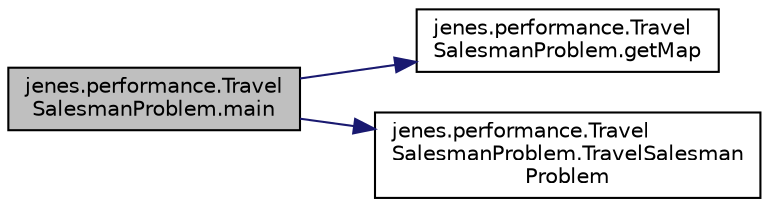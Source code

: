 digraph "jenes.performance.TravelSalesmanProblem.main"
{
  edge [fontname="Helvetica",fontsize="10",labelfontname="Helvetica",labelfontsize="10"];
  node [fontname="Helvetica",fontsize="10",shape=record];
  rankdir="LR";
  Node1 [label="jenes.performance.Travel\lSalesmanProblem.main",height=0.2,width=0.4,color="black", fillcolor="grey75", style="filled" fontcolor="black"];
  Node1 -> Node2 [color="midnightblue",fontsize="10",style="solid"];
  Node2 [label="jenes.performance.Travel\lSalesmanProblem.getMap",height=0.2,width=0.4,color="black", fillcolor="white", style="filled",URL="$classjenes_1_1performance_1_1_travel_salesman_problem.html#a0a22dfc28881be8cf6a73e8f90a169e1"];
  Node1 -> Node3 [color="midnightblue",fontsize="10",style="solid"];
  Node3 [label="jenes.performance.Travel\lSalesmanProblem.TravelSalesman\lProblem",height=0.2,width=0.4,color="black", fillcolor="white", style="filled",URL="$classjenes_1_1performance_1_1_travel_salesman_problem.html#a1c5f34122ccb13c01584d05f0c7a1d61"];
}
